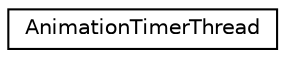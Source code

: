 digraph "Graficzna hierarchia klas"
{
  edge [fontname="Helvetica",fontsize="10",labelfontname="Helvetica",labelfontsize="10"];
  node [fontname="Helvetica",fontsize="10",shape=record];
  rankdir="LR";
  Node1 [label="AnimationTimerThread",height=0.2,width=0.4,color="black", fillcolor="white", style="filled",URL="$class_animation_timer_thread.html",tooltip="Klasa wątku animacji. Uruchamiająca timer i wybudzająca w odpowiednich momentach wątki obliczające..."];
}
